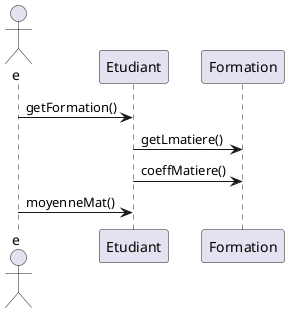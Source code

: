 @startuml
actor e
e->Etudiant : getFormation()
Etudiant -> Formation : getLmatiere()
Etudiant -> Formation : coeffMatiere()
e->Etudiant : moyenneMat()
@enduml